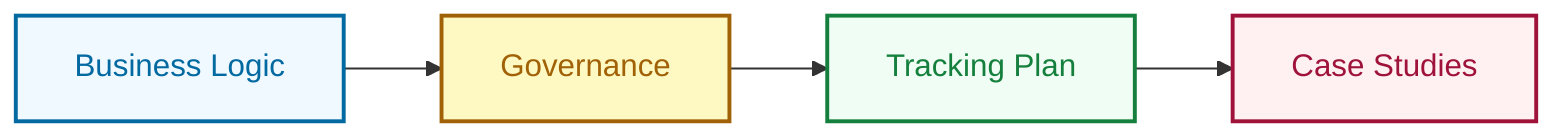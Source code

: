 flowchart LR
    A[Business Logic] --> B[Governance]
    B --> C[Tracking Plan]
    C --> D[Case Studies]

    A:::concept
    B:::rules
    C:::implementation
    D:::insights

classDef concept fill:#F0F9FF,stroke:#0369A1,stroke-width:2px,color:#0369A1
classDef rules fill:#FEF9C3,stroke:#A16207,stroke-width:2px,color:#A16207
classDef implementation fill:#F0FDF4,stroke:#15803D,stroke-width:2px,color:#15803D
classDef insights fill:#FFF1F2,stroke:#9F1239,stroke-width:2px,color:#9F1239